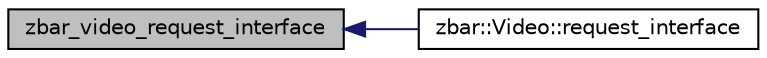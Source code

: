 digraph G
{
  edge [fontname="Helvetica",fontsize="10",labelfontname="Helvetica",labelfontsize="10"];
  node [fontname="Helvetica",fontsize="10",shape=record];
  rankdir=LR;
  Node1 [label="zbar_video_request_interface",height=0.2,width=0.4,color="black", fillcolor="grey75", style="filled" fontcolor="black"];
  Node1 -> Node2 [dir=back,color="midnightblue",fontsize="10",style="solid"];
  Node2 [label="zbar::Video::request_interface",height=0.2,width=0.4,color="black", fillcolor="white", style="filled",URL="$classzbar_1_1_video.html#a537acda75d9567c2dc13462244522046"];
}
